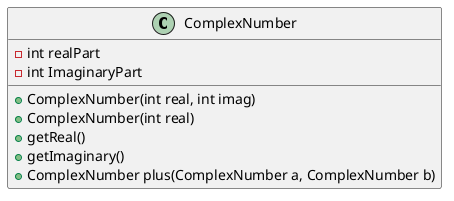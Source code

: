 @startuml
'https://plantuml.com/class-diagram

class ComplexNumber{
-int realPart
-int ImaginaryPart
+ComplexNumber(int real, int imag)
+ComplexNumber(int real)
+getReal()
+getImaginary()
+ComplexNumber plus(ComplexNumber a, ComplexNumber b)
}

@enduml